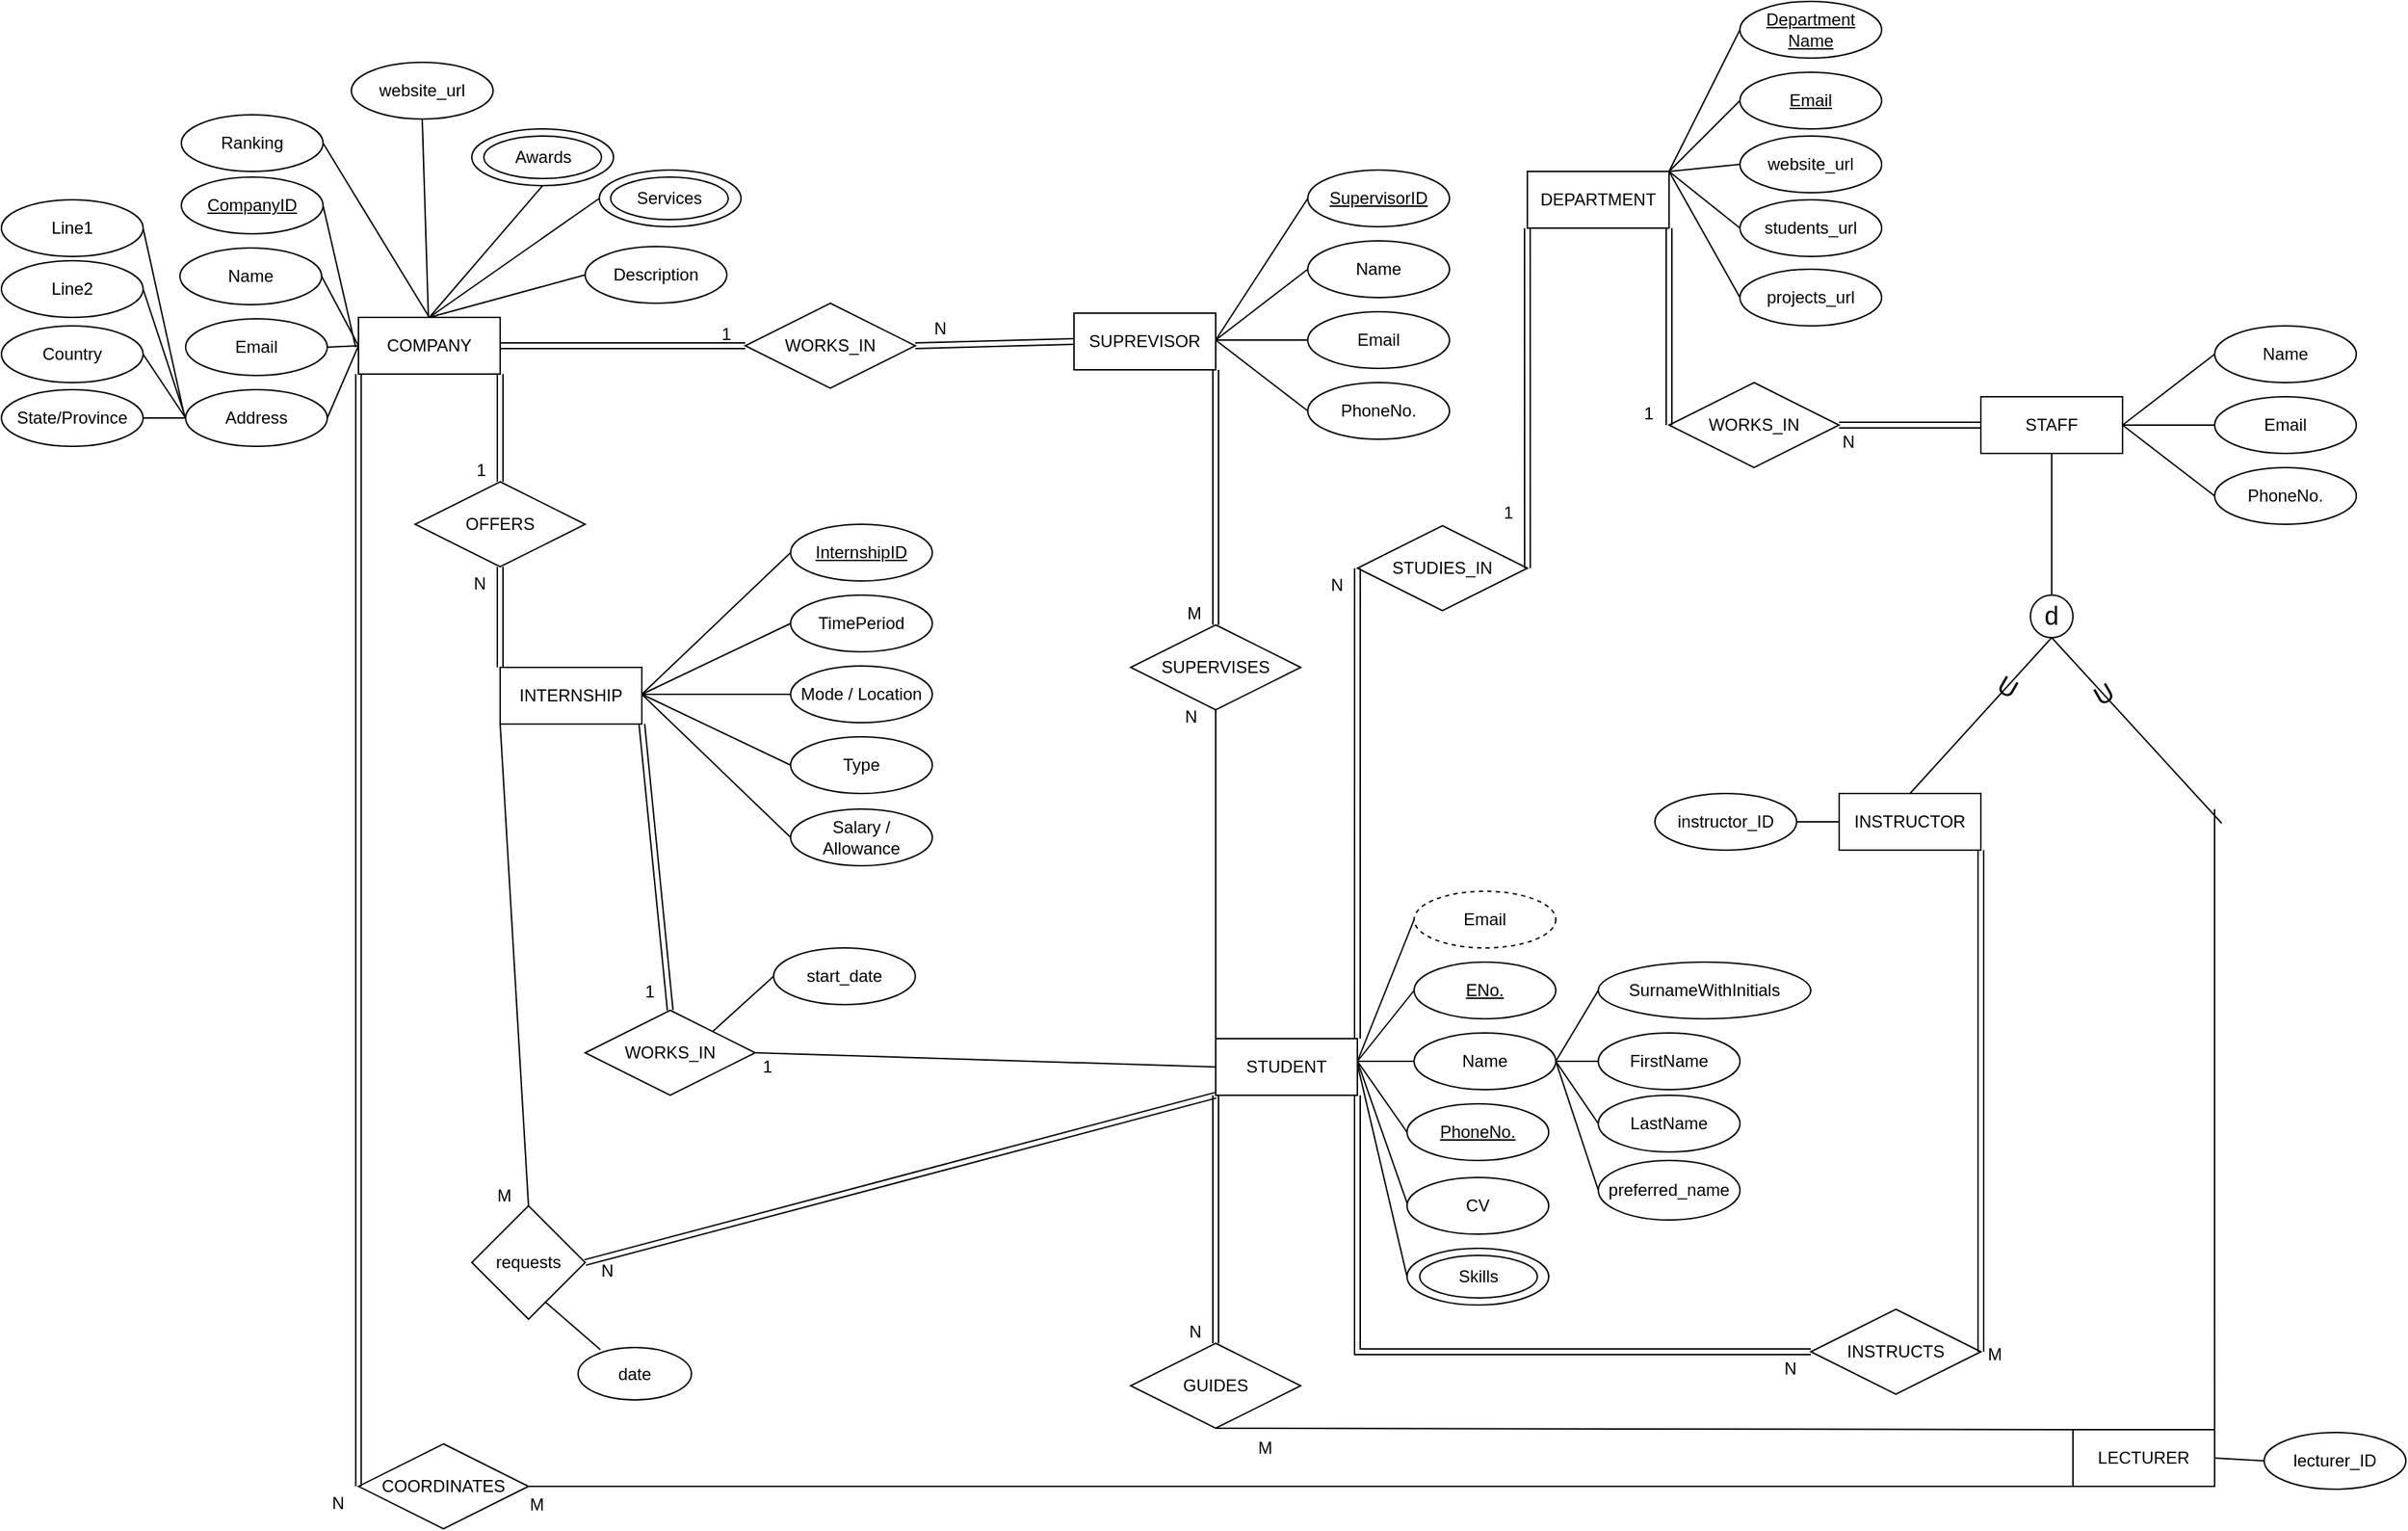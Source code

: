 <mxfile version="16.5.3" type="device"><diagram id="amjzP3HNuLZpH-jODJ5Z" name="Page-1"><mxGraphModel dx="2128" dy="2739" grid="1" gridSize="10" guides="1" tooltips="1" connect="1" arrows="1" fold="1" page="1" pageScale="1" pageWidth="850" pageHeight="1100" math="0" shadow="0"><root><mxCell id="0"/><mxCell id="1" parent="0"/><mxCell id="pXCcRpqdPzr5vICQYkG3-47" value="INSTRUCTOR" style="whiteSpace=wrap;html=1;align=center;" parent="1" vertex="1"><mxGeometry x="1020.04" y="-1331" width="100" height="40" as="geometry"/></mxCell><mxCell id="pXCcRpqdPzr5vICQYkG3-48" value="SUPREVISOR" style="whiteSpace=wrap;html=1;align=center;" parent="1" vertex="1"><mxGeometry x="480" y="-1670" width="100" height="40" as="geometry"/></mxCell><mxCell id="pXCcRpqdPzr5vICQYkG3-49" value="COMPANY" style="whiteSpace=wrap;html=1;align=center;" parent="1" vertex="1"><mxGeometry x="-25" y="-1667" width="100" height="40" as="geometry"/></mxCell><mxCell id="pXCcRpqdPzr5vICQYkG3-50" value="STUDENT" style="whiteSpace=wrap;html=1;align=center;" parent="1" vertex="1"><mxGeometry x="580" y="-1158" width="100" height="40" as="geometry"/></mxCell><mxCell id="pXCcRpqdPzr5vICQYkG3-51" value="DEPARTMENT" style="whiteSpace=wrap;html=1;align=center;" parent="1" vertex="1"><mxGeometry x="799.96" y="-1770" width="100" height="40" as="geometry"/></mxCell><mxCell id="pXCcRpqdPzr5vICQYkG3-52" value="LECTURER" style="whiteSpace=wrap;html=1;align=center;" parent="1" vertex="1"><mxGeometry x="1185.04" y="-882" width="100" height="40" as="geometry"/></mxCell><mxCell id="pXCcRpqdPzr5vICQYkG3-53" value="STAFF" style="whiteSpace=wrap;html=1;align=center;" parent="1" vertex="1"><mxGeometry x="1120.04" y="-1611" width="100" height="40" as="geometry"/></mxCell><mxCell id="pXCcRpqdPzr5vICQYkG3-54" value="INTERNSHIP" style="whiteSpace=wrap;html=1;align=center;" parent="1" vertex="1"><mxGeometry x="75" y="-1420" width="100" height="40" as="geometry"/></mxCell><mxCell id="pXCcRpqdPzr5vICQYkG3-75" value="OFFERS" style="shape=rhombus;perimeter=rhombusPerimeter;whiteSpace=wrap;html=1;align=center;" parent="1" vertex="1"><mxGeometry x="15" y="-1551" width="120" height="60" as="geometry"/></mxCell><mxCell id="pXCcRpqdPzr5vICQYkG3-85" value="" style="shape=link;html=1;rounded=0;exitX=1;exitY=1;exitDx=0;exitDy=0;entryX=0.5;entryY=0;entryDx=0;entryDy=0;" parent="1" source="pXCcRpqdPzr5vICQYkG3-49" target="pXCcRpqdPzr5vICQYkG3-75" edge="1"><mxGeometry relative="1" as="geometry"><mxPoint x="15" y="-1630" as="sourcePoint"/><mxPoint x="145" y="-1640" as="targetPoint"/></mxGeometry></mxCell><mxCell id="pXCcRpqdPzr5vICQYkG3-86" value="1" style="resizable=0;html=1;align=right;verticalAlign=bottom;" parent="pXCcRpqdPzr5vICQYkG3-85" connectable="0" vertex="1"><mxGeometry x="1" relative="1" as="geometry"><mxPoint x="-10" as="offset"/></mxGeometry></mxCell><mxCell id="pXCcRpqdPzr5vICQYkG3-87" value="" style="shape=link;html=1;rounded=0;entryX=0.5;entryY=1;entryDx=0;entryDy=0;exitX=0;exitY=0;exitDx=0;exitDy=0;" parent="1" source="pXCcRpqdPzr5vICQYkG3-54" target="pXCcRpqdPzr5vICQYkG3-75" edge="1"><mxGeometry relative="1" as="geometry"><mxPoint x="25" y="-1490" as="sourcePoint"/><mxPoint x="185" y="-1490" as="targetPoint"/></mxGeometry></mxCell><mxCell id="pXCcRpqdPzr5vICQYkG3-88" value="N" style="resizable=0;html=1;align=right;verticalAlign=bottom;" parent="pXCcRpqdPzr5vICQYkG3-87" connectable="0" vertex="1"><mxGeometry x="1" relative="1" as="geometry"><mxPoint x="-10" y="20" as="offset"/></mxGeometry></mxCell><mxCell id="pXCcRpqdPzr5vICQYkG3-89" value="WORKS_IN" style="shape=rhombus;perimeter=rhombusPerimeter;whiteSpace=wrap;html=1;align=center;" parent="1" vertex="1"><mxGeometry x="248" y="-1677" width="120" height="60" as="geometry"/></mxCell><mxCell id="pXCcRpqdPzr5vICQYkG3-90" value="" style="shape=link;html=1;rounded=0;exitX=1;exitY=0.5;exitDx=0;exitDy=0;entryX=0;entryY=0.5;entryDx=0;entryDy=0;" parent="1" source="pXCcRpqdPzr5vICQYkG3-49" target="pXCcRpqdPzr5vICQYkG3-89" edge="1"><mxGeometry relative="1" as="geometry"><mxPoint x="170" y="-1727" as="sourcePoint"/><mxPoint x="260" y="-1647" as="targetPoint"/></mxGeometry></mxCell><mxCell id="pXCcRpqdPzr5vICQYkG3-91" value="1" style="resizable=0;html=1;align=right;verticalAlign=bottom;" parent="pXCcRpqdPzr5vICQYkG3-90" connectable="0" vertex="1"><mxGeometry x="1" relative="1" as="geometry"><mxPoint x="-10" as="offset"/></mxGeometry></mxCell><mxCell id="pXCcRpqdPzr5vICQYkG3-93" value="" style="shape=link;html=1;rounded=0;exitX=0;exitY=0.5;exitDx=0;exitDy=0;entryX=1;entryY=0.5;entryDx=0;entryDy=0;" parent="1" source="pXCcRpqdPzr5vICQYkG3-48" target="pXCcRpqdPzr5vICQYkG3-89" edge="1"><mxGeometry relative="1" as="geometry"><mxPoint x="330" y="-1470" as="sourcePoint"/><mxPoint x="450" y="-1700" as="targetPoint"/></mxGeometry></mxCell><mxCell id="pXCcRpqdPzr5vICQYkG3-94" value="N" style="resizable=0;html=1;align=right;verticalAlign=bottom;" parent="pXCcRpqdPzr5vICQYkG3-93" connectable="0" vertex="1"><mxGeometry x="1" relative="1" as="geometry"><mxPoint x="22" y="-3" as="offset"/></mxGeometry></mxCell><mxCell id="pXCcRpqdPzr5vICQYkG3-95" value="WORKS_IN" style="shape=rhombus;perimeter=rhombusPerimeter;whiteSpace=wrap;html=1;align=center;" parent="1" vertex="1"><mxGeometry x="135" y="-1178" width="120" height="60" as="geometry"/></mxCell><mxCell id="pXCcRpqdPzr5vICQYkG3-98" value="" style="shape=link;html=1;rounded=0;exitX=0.5;exitY=0;exitDx=0;exitDy=0;entryX=1;entryY=1;entryDx=0;entryDy=0;" parent="1" source="pXCcRpqdPzr5vICQYkG3-95" target="pXCcRpqdPzr5vICQYkG3-54" edge="1"><mxGeometry relative="1" as="geometry"><mxPoint x="195" y="-1610" as="sourcePoint"/><mxPoint x="95" y="-1610" as="targetPoint"/></mxGeometry></mxCell><mxCell id="pXCcRpqdPzr5vICQYkG3-99" value="1" style="resizable=0;html=1;align=right;verticalAlign=bottom;" parent="pXCcRpqdPzr5vICQYkG3-98" connectable="0" vertex="1"><mxGeometry x="1" relative="1" as="geometry"><mxPoint x="10" y="198" as="offset"/></mxGeometry></mxCell><mxCell id="pXCcRpqdPzr5vICQYkG3-100" value="SUPERVISES" style="shape=rhombus;perimeter=rhombusPerimeter;whiteSpace=wrap;html=1;align=center;" parent="1" vertex="1"><mxGeometry x="520" y="-1450" width="120" height="60" as="geometry"/></mxCell><mxCell id="pXCcRpqdPzr5vICQYkG3-103" value="" style="shape=link;html=1;rounded=0;entryX=0.5;entryY=0;entryDx=0;entryDy=0;exitX=1;exitY=1;exitDx=0;exitDy=0;" parent="1" source="pXCcRpqdPzr5vICQYkG3-48" target="pXCcRpqdPzr5vICQYkG3-100" edge="1"><mxGeometry relative="1" as="geometry"><mxPoint x="590" y="-1330" as="sourcePoint"/><mxPoint x="590" y="-1380" as="targetPoint"/></mxGeometry></mxCell><mxCell id="pXCcRpqdPzr5vICQYkG3-104" value="M" style="resizable=0;html=1;align=right;verticalAlign=bottom;" parent="pXCcRpqdPzr5vICQYkG3-103" connectable="0" vertex="1"><mxGeometry x="1" relative="1" as="geometry"><mxPoint x="-10" as="offset"/></mxGeometry></mxCell><mxCell id="pXCcRpqdPzr5vICQYkG3-105" value="STUDIES_IN" style="shape=rhombus;perimeter=rhombusPerimeter;whiteSpace=wrap;html=1;align=center;" parent="1" vertex="1"><mxGeometry x="680.04" y="-1520" width="120" height="60" as="geometry"/></mxCell><mxCell id="pXCcRpqdPzr5vICQYkG3-106" value="" style="shape=link;html=1;rounded=0;exitX=0;exitY=1;exitDx=0;exitDy=0;entryX=1;entryY=0.5;entryDx=0;entryDy=0;" parent="1" source="pXCcRpqdPzr5vICQYkG3-51" target="pXCcRpqdPzr5vICQYkG3-105" edge="1"><mxGeometry relative="1" as="geometry"><mxPoint x="249.96" y="-1760" as="sourcePoint"/><mxPoint x="800" y="-1530" as="targetPoint"/></mxGeometry></mxCell><mxCell id="pXCcRpqdPzr5vICQYkG3-107" value="1" style="resizable=0;html=1;align=right;verticalAlign=bottom;" parent="pXCcRpqdPzr5vICQYkG3-106" connectable="0" vertex="1"><mxGeometry x="1" relative="1" as="geometry"><mxPoint x="-10" y="-30" as="offset"/></mxGeometry></mxCell><mxCell id="pXCcRpqdPzr5vICQYkG3-108" value="" style="shape=link;html=1;rounded=0;entryX=0;entryY=0.5;entryDx=0;entryDy=0;exitX=1;exitY=0;exitDx=0;exitDy=0;" parent="1" source="pXCcRpqdPzr5vICQYkG3-50" target="pXCcRpqdPzr5vICQYkG3-105" edge="1"><mxGeometry relative="1" as="geometry"><mxPoint x="300" y="-1410" as="sourcePoint"/><mxPoint x="300" y="-1530" as="targetPoint"/></mxGeometry></mxCell><mxCell id="pXCcRpqdPzr5vICQYkG3-109" value="N" style="resizable=0;html=1;align=right;verticalAlign=bottom;" parent="pXCcRpqdPzr5vICQYkG3-108" connectable="0" vertex="1"><mxGeometry x="1" relative="1" as="geometry"><mxPoint x="-10" y="20" as="offset"/></mxGeometry></mxCell><mxCell id="pXCcRpqdPzr5vICQYkG3-110" value="WORKS_IN" style="shape=rhombus;perimeter=rhombusPerimeter;whiteSpace=wrap;html=1;align=center;" parent="1" vertex="1"><mxGeometry x="899.96" y="-1621" width="120" height="60" as="geometry"/></mxCell><mxCell id="pXCcRpqdPzr5vICQYkG3-111" value="" style="shape=link;html=1;rounded=0;exitX=1;exitY=1;exitDx=0;exitDy=0;entryX=0;entryY=0.5;entryDx=0;entryDy=0;" parent="1" source="pXCcRpqdPzr5vICQYkG3-51" target="pXCcRpqdPzr5vICQYkG3-110" edge="1"><mxGeometry relative="1" as="geometry"><mxPoint x="1179.96" y="-1700" as="sourcePoint"/><mxPoint x="579.96" y="-1670" as="targetPoint"/></mxGeometry></mxCell><mxCell id="pXCcRpqdPzr5vICQYkG3-112" value="1" style="resizable=0;html=1;align=right;verticalAlign=bottom;" parent="pXCcRpqdPzr5vICQYkG3-111" connectable="0" vertex="1"><mxGeometry x="1" relative="1" as="geometry"><mxPoint x="-10" as="offset"/></mxGeometry></mxCell><mxCell id="pXCcRpqdPzr5vICQYkG3-113" value="" style="shape=link;html=1;rounded=0;entryX=1;entryY=0.5;entryDx=0;entryDy=0;exitX=0;exitY=0.5;exitDx=0;exitDy=0;" parent="1" source="pXCcRpqdPzr5vICQYkG3-53" target="pXCcRpqdPzr5vICQYkG3-110" edge="1"><mxGeometry relative="1" as="geometry"><mxPoint x="959.96" y="-1420" as="sourcePoint"/><mxPoint x="579.96" y="-1610" as="targetPoint"/></mxGeometry></mxCell><mxCell id="pXCcRpqdPzr5vICQYkG3-114" value="N" style="resizable=0;html=1;align=right;verticalAlign=bottom;" parent="pXCcRpqdPzr5vICQYkG3-113" connectable="0" vertex="1"><mxGeometry x="1" relative="1" as="geometry"><mxPoint x="11" y="20" as="offset"/></mxGeometry></mxCell><mxCell id="pXCcRpqdPzr5vICQYkG3-115" value="&lt;font style=&quot;font-size: 18px&quot;&gt;d&lt;/font&gt;" style="ellipse;whiteSpace=wrap;html=1;aspect=fixed;" parent="1" vertex="1"><mxGeometry x="1155.04" y="-1471" width="30" height="30" as="geometry"/></mxCell><mxCell id="pXCcRpqdPzr5vICQYkG3-116" value="" style="endArrow=none;html=1;rounded=0;fontSize=18;edgeStyle=orthogonalEdgeStyle;exitX=1;exitY=0.05;exitDx=0;exitDy=0;exitPerimeter=0;" parent="1" source="pXCcRpqdPzr5vICQYkG3-52" edge="1"><mxGeometry width="50" height="50" relative="1" as="geometry"><mxPoint x="1285.04" y="-888" as="sourcePoint"/><mxPoint x="1285" y="-1320" as="targetPoint"/><Array as="points"><mxPoint x="1285" y="-980"/><mxPoint x="1285" y="-980"/></Array></mxGeometry></mxCell><mxCell id="s4EsBTHyYF3DcHNr2bHi-1" value="&lt;font style=&quot;font-size: 18px&quot;&gt;U&lt;/font&gt;" style="text;html=1;strokeColor=none;fillColor=none;align=center;verticalAlign=middle;whiteSpace=wrap;rounded=0;rotation=30;" parent="1" vertex="1"><mxGeometry x="1109" y="-1421" width="60" height="30" as="geometry"/></mxCell><mxCell id="s4EsBTHyYF3DcHNr2bHi-5" value="INSTRUCTS" style="shape=rhombus;perimeter=rhombusPerimeter;whiteSpace=wrap;html=1;align=center;" parent="1" vertex="1"><mxGeometry x="1000.04" y="-967" width="120" height="60" as="geometry"/></mxCell><mxCell id="s4EsBTHyYF3DcHNr2bHi-6" value="" style="shape=link;html=1;rounded=0;entryX=0;entryY=0.5;entryDx=0;entryDy=0;exitX=1;exitY=1;exitDx=0;exitDy=0;edgeStyle=orthogonalEdgeStyle;" parent="1" source="pXCcRpqdPzr5vICQYkG3-50" target="s4EsBTHyYF3DcHNr2bHi-5" edge="1"><mxGeometry relative="1" as="geometry"><mxPoint x="780" y="-1048" as="sourcePoint"/><mxPoint x="650" y="-1298" as="targetPoint"/></mxGeometry></mxCell><mxCell id="s4EsBTHyYF3DcHNr2bHi-7" value="N" style="resizable=0;html=1;align=right;verticalAlign=bottom;" parent="s4EsBTHyYF3DcHNr2bHi-6" connectable="0" vertex="1"><mxGeometry x="1" relative="1" as="geometry"><mxPoint x="-10" y="20" as="offset"/></mxGeometry></mxCell><mxCell id="s4EsBTHyYF3DcHNr2bHi-8" value="" style="shape=link;html=1;rounded=0;entryX=1;entryY=0.5;entryDx=0;entryDy=0;exitX=1;exitY=1;exitDx=0;exitDy=0;" parent="1" source="pXCcRpqdPzr5vICQYkG3-47" target="s4EsBTHyYF3DcHNr2bHi-5" edge="1"><mxGeometry relative="1" as="geometry"><mxPoint x="1177" y="-1231" as="sourcePoint"/><mxPoint x="1127" y="-1151" as="targetPoint"/></mxGeometry></mxCell><mxCell id="s4EsBTHyYF3DcHNr2bHi-9" value="M" style="resizable=0;html=1;align=right;verticalAlign=bottom;" parent="s4EsBTHyYF3DcHNr2bHi-8" connectable="0" vertex="1"><mxGeometry x="1" relative="1" as="geometry"><mxPoint x="15" y="10" as="offset"/></mxGeometry></mxCell><mxCell id="s4EsBTHyYF3DcHNr2bHi-10" value="GUIDES" style="shape=rhombus;perimeter=rhombusPerimeter;whiteSpace=wrap;html=1;align=center;" parent="1" vertex="1"><mxGeometry x="520" y="-943" width="120" height="60" as="geometry"/></mxCell><mxCell id="s4EsBTHyYF3DcHNr2bHi-11" value="" style="shape=link;html=1;rounded=0;entryX=0.5;entryY=0;entryDx=0;entryDy=0;exitX=0;exitY=1;exitDx=0;exitDy=0;" parent="1" source="pXCcRpqdPzr5vICQYkG3-50" target="s4EsBTHyYF3DcHNr2bHi-10" edge="1"><mxGeometry relative="1" as="geometry"><mxPoint x="530" y="-1147" as="sourcePoint"/><mxPoint x="500" y="-1327" as="targetPoint"/></mxGeometry></mxCell><mxCell id="s4EsBTHyYF3DcHNr2bHi-12" value="N" style="resizable=0;html=1;align=right;verticalAlign=bottom;" parent="s4EsBTHyYF3DcHNr2bHi-11" connectable="0" vertex="1"><mxGeometry x="1" relative="1" as="geometry"><mxPoint x="-10" as="offset"/></mxGeometry></mxCell><mxCell id="s4EsBTHyYF3DcHNr2bHi-15" value="COORDINATES" style="shape=rhombus;perimeter=rhombusPerimeter;whiteSpace=wrap;html=1;align=center;" parent="1" vertex="1"><mxGeometry x="-25.0" y="-872" width="120" height="60" as="geometry"/></mxCell><mxCell id="s4EsBTHyYF3DcHNr2bHi-16" value="" style="shape=link;html=1;rounded=0;entryX=0;entryY=0.5;entryDx=0;entryDy=0;exitX=0;exitY=1;exitDx=0;exitDy=0;width=3.793;" parent="1" source="pXCcRpqdPzr5vICQYkG3-49" target="s4EsBTHyYF3DcHNr2bHi-15" edge="1"><mxGeometry relative="1" as="geometry"><mxPoint x="15" y="-1130" as="sourcePoint"/><mxPoint x="-15" y="-1310" as="targetPoint"/></mxGeometry></mxCell><mxCell id="s4EsBTHyYF3DcHNr2bHi-17" value="N" style="resizable=0;html=1;align=right;verticalAlign=bottom;" parent="s4EsBTHyYF3DcHNr2bHi-16" connectable="0" vertex="1"><mxGeometry x="1" relative="1" as="geometry"><mxPoint x="-10" y="20" as="offset"/></mxGeometry></mxCell><mxCell id="s4EsBTHyYF3DcHNr2bHi-20" value="" style="endArrow=none;html=1;rounded=0;fontSize=18;entryX=0;entryY=1;entryDx=0;entryDy=0;exitX=1;exitY=0.5;exitDx=0;exitDy=0;" parent="1" source="s4EsBTHyYF3DcHNr2bHi-15" target="pXCcRpqdPzr5vICQYkG3-52" edge="1"><mxGeometry width="50" height="50" relative="1" as="geometry"><mxPoint x="480" y="-847" as="sourcePoint"/><mxPoint x="530" y="-897" as="targetPoint"/></mxGeometry></mxCell><mxCell id="s4EsBTHyYF3DcHNr2bHi-21" value="N" style="resizable=0;html=1;align=right;verticalAlign=bottom;" parent="1" connectable="0" vertex="1"><mxGeometry x="25" y="-967" as="geometry"><mxPoint x="130" y="-19" as="offset"/></mxGeometry></mxCell><mxCell id="s4EsBTHyYF3DcHNr2bHi-22" value="" style="endArrow=none;html=1;rounded=0;fontSize=18;entryX=0;entryY=0;entryDx=0;entryDy=0;exitX=0.5;exitY=1;exitDx=0;exitDy=0;" parent="1" source="s4EsBTHyYF3DcHNr2bHi-10" target="pXCcRpqdPzr5vICQYkG3-52" edge="1"><mxGeometry width="50" height="50" relative="1" as="geometry"><mxPoint x="350" y="-877" as="sourcePoint"/><mxPoint x="949.96" y="-877" as="targetPoint"/></mxGeometry></mxCell><mxCell id="s4EsBTHyYF3DcHNr2bHi-23" value="M" style="resizable=0;html=1;align=right;verticalAlign=bottom;" parent="1" connectable="0" vertex="1"><mxGeometry x="490" y="-842" as="geometry"><mxPoint x="130" y="-19" as="offset"/></mxGeometry></mxCell><mxCell id="s4EsBTHyYF3DcHNr2bHi-24" value="" style="endArrow=none;html=1;rounded=0;fontSize=18;entryX=0.5;entryY=1;entryDx=0;entryDy=0;exitX=0.5;exitY=0;exitDx=0;exitDy=0;" parent="1" source="pXCcRpqdPzr5vICQYkG3-115" target="pXCcRpqdPzr5vICQYkG3-53" edge="1"><mxGeometry width="50" height="50" relative="1" as="geometry"><mxPoint x="495.04" y="-1160" as="sourcePoint"/><mxPoint x="775" y="-1160" as="targetPoint"/></mxGeometry></mxCell><mxCell id="N8H7bRiZC3kbDnqA4UHB-1" value="Department Name" style="ellipse;whiteSpace=wrap;html=1;align=center;fontStyle=4;" parent="1" vertex="1"><mxGeometry x="950" y="-1890" width="100" height="40" as="geometry"/></mxCell><mxCell id="N8H7bRiZC3kbDnqA4UHB-2" value="Email" style="ellipse;whiteSpace=wrap;html=1;align=center;fontStyle=4;" parent="1" vertex="1"><mxGeometry x="950.0" y="-1840" width="100" height="40" as="geometry"/></mxCell><mxCell id="N8H7bRiZC3kbDnqA4UHB-5" value="students_url" style="ellipse;whiteSpace=wrap;html=1;align=center;" parent="1" vertex="1"><mxGeometry x="950.04" y="-1750" width="100" height="40" as="geometry"/></mxCell><mxCell id="N8H7bRiZC3kbDnqA4UHB-8" value="" style="endArrow=none;html=1;rounded=0;entryX=0;entryY=0.5;entryDx=0;entryDy=0;exitX=1;exitY=0;exitDx=0;exitDy=0;" parent="1" source="pXCcRpqdPzr5vICQYkG3-51" target="N8H7bRiZC3kbDnqA4UHB-5" edge="1"><mxGeometry width="50" height="50" relative="1" as="geometry"><mxPoint x="1083.96" y="-1687" as="sourcePoint"/><mxPoint x="1034.96" y="-1770" as="targetPoint"/></mxGeometry></mxCell><mxCell id="N8H7bRiZC3kbDnqA4UHB-10" value="" style="endArrow=none;html=1;rounded=0;entryX=0;entryY=0.5;entryDx=0;entryDy=0;exitX=1;exitY=0.5;exitDx=0;exitDy=0;" parent="1" target="N8H7bRiZC3kbDnqA4UHB-1" edge="1"><mxGeometry width="50" height="50" relative="1" as="geometry"><mxPoint x="899.96" y="-1770" as="sourcePoint"/><mxPoint x="874.96" y="-1640" as="targetPoint"/></mxGeometry></mxCell><mxCell id="N8H7bRiZC3kbDnqA4UHB-11" value="" style="endArrow=none;html=1;rounded=0;entryX=0;entryY=0.5;entryDx=0;entryDy=0;exitX=1;exitY=0.5;exitDx=0;exitDy=0;" parent="1" target="N8H7bRiZC3kbDnqA4UHB-2" edge="1"><mxGeometry width="50" height="50" relative="1" as="geometry"><mxPoint x="899.96" y="-1770" as="sourcePoint"/><mxPoint x="884.96" y="-1630" as="targetPoint"/></mxGeometry></mxCell><mxCell id="N8H7bRiZC3kbDnqA4UHB-17" value="TimePeriod" style="ellipse;whiteSpace=wrap;html=1;align=center;" parent="1" vertex="1"><mxGeometry x="280" y="-1471" width="100" height="40" as="geometry"/></mxCell><mxCell id="N8H7bRiZC3kbDnqA4UHB-18" value="Mode / Location" style="ellipse;whiteSpace=wrap;html=1;align=center;" parent="1" vertex="1"><mxGeometry x="280" y="-1421" width="100" height="40" as="geometry"/></mxCell><mxCell id="N8H7bRiZC3kbDnqA4UHB-20" value="InternshipID" style="ellipse;whiteSpace=wrap;html=1;align=center;fontStyle=4;" parent="1" vertex="1"><mxGeometry x="280" y="-1521" width="100" height="40" as="geometry"/></mxCell><mxCell id="N8H7bRiZC3kbDnqA4UHB-21" value="Type" style="ellipse;whiteSpace=wrap;html=1;align=center;" parent="1" vertex="1"><mxGeometry x="280" y="-1371" width="100" height="40" as="geometry"/></mxCell><mxCell id="N8H7bRiZC3kbDnqA4UHB-22" value="Salary / Allowance" style="ellipse;whiteSpace=wrap;html=1;align=center;" parent="1" vertex="1"><mxGeometry x="280" y="-1320" width="100" height="40" as="geometry"/></mxCell><mxCell id="N8H7bRiZC3kbDnqA4UHB-23" value="" style="endArrow=none;html=1;rounded=0;entryX=0;entryY=0.5;entryDx=0;entryDy=0;exitX=1;exitY=0.5;exitDx=0;exitDy=0;" parent="1" target="N8H7bRiZC3kbDnqA4UHB-20" edge="1"><mxGeometry relative="1" as="geometry"><mxPoint x="175" y="-1401" as="sourcePoint"/><mxPoint x="100" y="-1341" as="targetPoint"/></mxGeometry></mxCell><mxCell id="N8H7bRiZC3kbDnqA4UHB-24" value="" style="endArrow=none;html=1;rounded=0;entryX=1;entryY=0.5;entryDx=0;entryDy=0;exitX=0;exitY=0.5;exitDx=0;exitDy=0;" parent="1" source="N8H7bRiZC3kbDnqA4UHB-18" edge="1"><mxGeometry relative="1" as="geometry"><mxPoint x="60" y="-1111" as="sourcePoint"/><mxPoint x="175" y="-1401" as="targetPoint"/></mxGeometry></mxCell><mxCell id="N8H7bRiZC3kbDnqA4UHB-25" value="" style="endArrow=none;html=1;rounded=0;entryX=0;entryY=0.5;entryDx=0;entryDy=0;exitX=1;exitY=0.5;exitDx=0;exitDy=0;" parent="1" target="N8H7bRiZC3kbDnqA4UHB-17" edge="1"><mxGeometry relative="1" as="geometry"><mxPoint x="175" y="-1401" as="sourcePoint"/><mxPoint x="300" y="-1521" as="targetPoint"/></mxGeometry></mxCell><mxCell id="N8H7bRiZC3kbDnqA4UHB-29" value="" style="endArrow=none;html=1;rounded=0;entryX=1;entryY=0.5;entryDx=0;entryDy=0;exitX=0;exitY=0.5;exitDx=0;exitDy=0;" parent="1" source="N8H7bRiZC3kbDnqA4UHB-21" edge="1"><mxGeometry relative="1" as="geometry"><mxPoint x="250" y="-1011" as="sourcePoint"/><mxPoint x="175" y="-1401" as="targetPoint"/></mxGeometry></mxCell><mxCell id="N8H7bRiZC3kbDnqA4UHB-30" value="" style="endArrow=none;html=1;rounded=0;exitX=0;exitY=0.5;exitDx=0;exitDy=0;entryX=1;entryY=0.5;entryDx=0;entryDy=0;" parent="1" source="N8H7bRiZC3kbDnqA4UHB-22" edge="1"><mxGeometry relative="1" as="geometry"><mxPoint x="300" y="-1101" as="sourcePoint"/><mxPoint x="175" y="-1401" as="targetPoint"/></mxGeometry></mxCell><mxCell id="N8H7bRiZC3kbDnqA4UHB-54" value="Name" style="ellipse;whiteSpace=wrap;html=1;align=center;" parent="1" vertex="1"><mxGeometry x="720.04" y="-1162" width="100" height="40" as="geometry"/></mxCell><mxCell id="N8H7bRiZC3kbDnqA4UHB-55" value="ENo." style="ellipse;whiteSpace=wrap;html=1;align=center;fontStyle=4;" parent="1" vertex="1"><mxGeometry x="720.04" y="-1212" width="100" height="40" as="geometry"/></mxCell><mxCell id="N8H7bRiZC3kbDnqA4UHB-56" value="SurnameWithInitials" style="ellipse;whiteSpace=wrap;html=1;align=center;" parent="1" vertex="1"><mxGeometry x="850.0" y="-1212" width="150" height="40" as="geometry"/></mxCell><mxCell id="N8H7bRiZC3kbDnqA4UHB-57" value="FirstName" style="ellipse;whiteSpace=wrap;html=1;align=center;" parent="1" vertex="1"><mxGeometry x="850.04" y="-1162" width="100" height="40" as="geometry"/></mxCell><mxCell id="N8H7bRiZC3kbDnqA4UHB-58" value="LastName" style="ellipse;whiteSpace=wrap;html=1;align=center;" parent="1" vertex="1"><mxGeometry x="850.04" y="-1118" width="100" height="40" as="geometry"/></mxCell><mxCell id="N8H7bRiZC3kbDnqA4UHB-59" value="" style="endArrow=none;html=1;rounded=0;exitX=1;exitY=0.5;exitDx=0;exitDy=0;entryX=0;entryY=0.5;entryDx=0;entryDy=0;" parent="1" source="N8H7bRiZC3kbDnqA4UHB-54" target="N8H7bRiZC3kbDnqA4UHB-56" edge="1"><mxGeometry width="50" height="50" relative="1" as="geometry"><mxPoint x="840.04" y="-1162" as="sourcePoint"/><mxPoint x="890.04" y="-1212" as="targetPoint"/></mxGeometry></mxCell><mxCell id="N8H7bRiZC3kbDnqA4UHB-60" value="" style="endArrow=none;html=1;rounded=0;entryX=1;entryY=0.5;entryDx=0;entryDy=0;exitX=0;exitY=0.5;exitDx=0;exitDy=0;" parent="1" source="N8H7bRiZC3kbDnqA4UHB-55" edge="1"><mxGeometry width="50" height="50" relative="1" as="geometry"><mxPoint x="600.04" y="-962" as="sourcePoint"/><mxPoint x="680.04" y="-1142" as="targetPoint"/></mxGeometry></mxCell><mxCell id="N8H7bRiZC3kbDnqA4UHB-61" value="" style="endArrow=none;html=1;rounded=0;entryX=1;entryY=0.5;entryDx=0;entryDy=0;exitX=0;exitY=0.5;exitDx=0;exitDy=0;" parent="1" source="N8H7bRiZC3kbDnqA4UHB-54" edge="1"><mxGeometry width="50" height="50" relative="1" as="geometry"><mxPoint x="610.04" y="-952" as="sourcePoint"/><mxPoint x="680.04" y="-1142" as="targetPoint"/></mxGeometry></mxCell><mxCell id="N8H7bRiZC3kbDnqA4UHB-62" value="" style="endArrow=none;html=1;rounded=0;entryX=1;entryY=0.5;entryDx=0;entryDy=0;exitX=0;exitY=0.5;exitDx=0;exitDy=0;" parent="1" source="N8H7bRiZC3kbDnqA4UHB-58" target="N8H7bRiZC3kbDnqA4UHB-54" edge="1"><mxGeometry width="50" height="50" relative="1" as="geometry"><mxPoint x="780.04" y="-1012" as="sourcePoint"/><mxPoint x="830.04" y="-1062" as="targetPoint"/></mxGeometry></mxCell><mxCell id="N8H7bRiZC3kbDnqA4UHB-63" value="" style="endArrow=none;html=1;rounded=0;exitX=0;exitY=0.5;exitDx=0;exitDy=0;" parent="1" source="N8H7bRiZC3kbDnqA4UHB-57" edge="1"><mxGeometry width="50" height="50" relative="1" as="geometry"><mxPoint x="770.04" y="-992" as="sourcePoint"/><mxPoint x="820.04" y="-1142" as="targetPoint"/></mxGeometry></mxCell><mxCell id="N8H7bRiZC3kbDnqA4UHB-64" value="Email" style="ellipse;whiteSpace=wrap;html=1;align=center;dashed=1;" parent="1" vertex="1"><mxGeometry x="720.04" y="-1262" width="100" height="40" as="geometry"/></mxCell><mxCell id="N8H7bRiZC3kbDnqA4UHB-65" value="" style="endArrow=none;html=1;rounded=0;entryX=1;entryY=0.5;entryDx=0;entryDy=0;exitX=0;exitY=0.5;exitDx=0;exitDy=0;" parent="1" edge="1"><mxGeometry width="50" height="50" relative="1" as="geometry"><mxPoint x="715.04" y="-1042" as="sourcePoint"/><mxPoint x="680.04" y="-1142" as="targetPoint"/></mxGeometry></mxCell><mxCell id="N8H7bRiZC3kbDnqA4UHB-66" value="" style="endArrow=none;html=1;rounded=0;entryX=1;entryY=0.5;entryDx=0;entryDy=0;exitX=0;exitY=0.5;exitDx=0;exitDy=0;" parent="1" source="N8H7bRiZC3kbDnqA4UHB-68" edge="1"><mxGeometry width="50" height="50" relative="1" as="geometry"><mxPoint x="760.04" y="-1152" as="sourcePoint"/><mxPoint x="680.04" y="-1142" as="targetPoint"/></mxGeometry></mxCell><mxCell id="N8H7bRiZC3kbDnqA4UHB-67" value="" style="endArrow=none;html=1;rounded=0;entryX=1;entryY=0.5;entryDx=0;entryDy=0;exitX=0;exitY=0.5;exitDx=0;exitDy=0;" parent="1" source="N8H7bRiZC3kbDnqA4UHB-64" edge="1"><mxGeometry width="50" height="50" relative="1" as="geometry"><mxPoint x="770.04" y="-1142" as="sourcePoint"/><mxPoint x="680.04" y="-1142" as="targetPoint"/></mxGeometry></mxCell><mxCell id="N8H7bRiZC3kbDnqA4UHB-68" value="PhoneNo." style="ellipse;whiteSpace=wrap;html=1;align=center;fontStyle=4;" parent="1" vertex="1"><mxGeometry x="715.04" y="-1112" width="100" height="40" as="geometry"/></mxCell><mxCell id="N8H7bRiZC3kbDnqA4UHB-70" value="CV" style="ellipse;whiteSpace=wrap;html=1;align=center;" parent="1" vertex="1"><mxGeometry x="715.04" y="-1060" width="100" height="40" as="geometry"/></mxCell><mxCell id="N8H7bRiZC3kbDnqA4UHB-71" value="" style="ellipse;whiteSpace=wrap;html=1;align=center;" parent="1" vertex="1"><mxGeometry x="715.04" y="-1010" width="100" height="40" as="geometry"/></mxCell><mxCell id="N8H7bRiZC3kbDnqA4UHB-77" value="" style="endArrow=none;html=1;rounded=0;exitX=1;exitY=0.5;exitDx=0;exitDy=0;entryX=0;entryY=0.5;entryDx=0;entryDy=0;" parent="1" source="N8H7bRiZC3kbDnqA4UHB-89" target="pXCcRpqdPzr5vICQYkG3-49" edge="1"><mxGeometry width="50" height="50" relative="1" as="geometry"><mxPoint x="-347" y="-1789" as="sourcePoint"/><mxPoint x="-27" y="-1799" as="targetPoint"/></mxGeometry></mxCell><mxCell id="N8H7bRiZC3kbDnqA4UHB-80" value="Ranking" style="ellipse;whiteSpace=wrap;html=1;align=center;" parent="1" vertex="1"><mxGeometry x="-150" y="-1810" width="100" height="40" as="geometry"/></mxCell><mxCell id="N8H7bRiZC3kbDnqA4UHB-81" value="" style="ellipse;whiteSpace=wrap;html=1;align=center;" parent="1" vertex="1"><mxGeometry x="55" y="-1800" width="100" height="40" as="geometry"/></mxCell><mxCell id="N8H7bRiZC3kbDnqA4UHB-82" value="" style="ellipse;whiteSpace=wrap;html=1;align=center;" parent="1" vertex="1"><mxGeometry x="145" y="-1771" width="100" height="40" as="geometry"/></mxCell><mxCell id="N8H7bRiZC3kbDnqA4UHB-83" value="" style="endArrow=none;html=1;rounded=0;entryX=0.5;entryY=0;entryDx=0;entryDy=0;exitX=0;exitY=0.5;exitDx=0;exitDy=0;" parent="1" source="N8H7bRiZC3kbDnqA4UHB-82" target="pXCcRpqdPzr5vICQYkG3-49" edge="1"><mxGeometry width="50" height="50" relative="1" as="geometry"><mxPoint x="140" y="-1750" as="sourcePoint"/><mxPoint x="-70.0" y="-1547" as="targetPoint"/></mxGeometry></mxCell><mxCell id="N8H7bRiZC3kbDnqA4UHB-84" value="" style="endArrow=none;html=1;rounded=0;entryX=0.5;entryY=0;entryDx=0;entryDy=0;exitX=0.5;exitY=1;exitDx=0;exitDy=0;" parent="1" source="N8H7bRiZC3kbDnqA4UHB-81" target="pXCcRpqdPzr5vICQYkG3-49" edge="1"><mxGeometry width="50" height="50" relative="1" as="geometry"><mxPoint x="119" y="-1394" as="sourcePoint"/><mxPoint x="-70.0" y="-1547" as="targetPoint"/></mxGeometry></mxCell><mxCell id="N8H7bRiZC3kbDnqA4UHB-85" value="" style="endArrow=none;html=1;rounded=0;entryX=0.5;entryY=0;entryDx=0;entryDy=0;exitX=1;exitY=0.5;exitDx=0;exitDy=0;" parent="1" source="N8H7bRiZC3kbDnqA4UHB-80" target="pXCcRpqdPzr5vICQYkG3-49" edge="1"><mxGeometry width="50" height="50" relative="1" as="geometry"><mxPoint x="129" y="-1384" as="sourcePoint"/><mxPoint x="-70.0" y="-1547" as="targetPoint"/></mxGeometry></mxCell><mxCell id="N8H7bRiZC3kbDnqA4UHB-86" value="Email" style="ellipse;whiteSpace=wrap;html=1;align=center;" parent="1" vertex="1"><mxGeometry x="-147" y="-1666" width="100" height="40" as="geometry"/></mxCell><mxCell id="N8H7bRiZC3kbDnqA4UHB-87" value="CompanyID" style="ellipse;whiteSpace=wrap;html=1;align=center;fontStyle=4;" parent="1" vertex="1"><mxGeometry x="-150" y="-1766" width="100" height="40" as="geometry"/></mxCell><mxCell id="N8H7bRiZC3kbDnqA4UHB-88" value="Name" style="ellipse;whiteSpace=wrap;html=1;align=center;" parent="1" vertex="1"><mxGeometry x="-151" y="-1716" width="100" height="40" as="geometry"/></mxCell><mxCell id="N8H7bRiZC3kbDnqA4UHB-89" value="Address" style="ellipse;whiteSpace=wrap;html=1;align=center;" parent="1" vertex="1"><mxGeometry x="-147" y="-1616" width="100" height="40" as="geometry"/></mxCell><mxCell id="N8H7bRiZC3kbDnqA4UHB-90" value="Country" style="ellipse;whiteSpace=wrap;html=1;align=center;" parent="1" vertex="1"><mxGeometry x="-277" y="-1661" width="100" height="40" as="geometry"/></mxCell><mxCell id="N8H7bRiZC3kbDnqA4UHB-91" value="State/Province" style="ellipse;whiteSpace=wrap;html=1;align=center;" parent="1" vertex="1"><mxGeometry x="-277" y="-1616" width="100" height="40" as="geometry"/></mxCell><mxCell id="N8H7bRiZC3kbDnqA4UHB-94" value="" style="endArrow=none;html=1;rounded=0;exitX=1;exitY=0.5;exitDx=0;exitDy=0;entryX=0;entryY=0.5;entryDx=0;entryDy=0;" parent="1" source="N8H7bRiZC3kbDnqA4UHB-91" target="N8H7bRiZC3kbDnqA4UHB-89" edge="1"><mxGeometry width="50" height="50" relative="1" as="geometry"><mxPoint x="-243" y="-1513" as="sourcePoint"/><mxPoint x="-317" y="-1566" as="targetPoint"/></mxGeometry></mxCell><mxCell id="N8H7bRiZC3kbDnqA4UHB-95" value="" style="endArrow=none;html=1;rounded=0;entryX=0;entryY=0.5;entryDx=0;entryDy=0;exitX=1;exitY=0.5;exitDx=0;exitDy=0;" parent="1" source="N8H7bRiZC3kbDnqA4UHB-86" target="pXCcRpqdPzr5vICQYkG3-49" edge="1"><mxGeometry width="50" height="50" relative="1" as="geometry"><mxPoint x="-47" y="-1799" as="sourcePoint"/><mxPoint x="-27" y="-1799" as="targetPoint"/></mxGeometry></mxCell><mxCell id="N8H7bRiZC3kbDnqA4UHB-96" value="" style="endArrow=none;html=1;rounded=0;entryX=0;entryY=0.5;entryDx=0;entryDy=0;exitX=1;exitY=0.5;exitDx=0;exitDy=0;" parent="1" source="N8H7bRiZC3kbDnqA4UHB-88" target="pXCcRpqdPzr5vICQYkG3-49" edge="1"><mxGeometry width="50" height="50" relative="1" as="geometry"><mxPoint x="-7" y="-1919" as="sourcePoint"/><mxPoint x="-27" y="-1799" as="targetPoint"/></mxGeometry></mxCell><mxCell id="N8H7bRiZC3kbDnqA4UHB-97" value="" style="endArrow=none;html=1;rounded=0;entryX=1;entryY=0.5;entryDx=0;entryDy=0;exitX=1;exitY=0.5;exitDx=0;exitDy=0;" parent="1" source="N8H7bRiZC3kbDnqA4UHB-87" edge="1"><mxGeometry width="50" height="50" relative="1" as="geometry"><mxPoint x="3" y="-1756" as="sourcePoint"/><mxPoint x="-27" y="-1646" as="targetPoint"/></mxGeometry></mxCell><mxCell id="N8H7bRiZC3kbDnqA4UHB-98" value="" style="endArrow=none;html=1;rounded=0;exitX=1;exitY=0.5;exitDx=0;exitDy=0;entryX=0;entryY=0.5;entryDx=0;entryDy=0;" parent="1" source="N8H7bRiZC3kbDnqA4UHB-90" target="N8H7bRiZC3kbDnqA4UHB-89" edge="1"><mxGeometry width="50" height="50" relative="1" as="geometry"><mxPoint x="-132.0" y="-1406" as="sourcePoint"/><mxPoint x="-172" y="-1566" as="targetPoint"/></mxGeometry></mxCell><mxCell id="N8H7bRiZC3kbDnqA4UHB-100" value="Name" style="ellipse;whiteSpace=wrap;html=1;align=center;" parent="1" vertex="1"><mxGeometry x="645" y="-1721" width="100" height="40" as="geometry"/></mxCell><mxCell id="N8H7bRiZC3kbDnqA4UHB-101" value="Email" style="ellipse;whiteSpace=wrap;html=1;align=center;" parent="1" vertex="1"><mxGeometry x="645" y="-1671" width="100" height="40" as="geometry"/></mxCell><mxCell id="N8H7bRiZC3kbDnqA4UHB-102" value="PhoneNo." style="ellipse;whiteSpace=wrap;html=1;align=center;" parent="1" vertex="1"><mxGeometry x="645" y="-1621" width="100" height="40" as="geometry"/></mxCell><mxCell id="N8H7bRiZC3kbDnqA4UHB-103" value="" style="endArrow=none;html=1;rounded=0;entryX=1;entryY=0.5;entryDx=0;entryDy=0;exitX=0;exitY=0.5;exitDx=0;exitDy=0;" parent="1" source="N8H7bRiZC3kbDnqA4UHB-102" edge="1"><mxGeometry width="50" height="50" relative="1" as="geometry"><mxPoint x="644" y="-1708" as="sourcePoint"/><mxPoint x="580" y="-1651" as="targetPoint"/></mxGeometry></mxCell><mxCell id="N8H7bRiZC3kbDnqA4UHB-104" value="" style="endArrow=none;html=1;rounded=0;entryX=1;entryY=0.5;entryDx=0;entryDy=0;exitX=0;exitY=0.5;exitDx=0;exitDy=0;" parent="1" source="N8H7bRiZC3kbDnqA4UHB-101" edge="1"><mxGeometry width="50" height="50" relative="1" as="geometry"><mxPoint x="654" y="-1698" as="sourcePoint"/><mxPoint x="580" y="-1651" as="targetPoint"/></mxGeometry></mxCell><mxCell id="N8H7bRiZC3kbDnqA4UHB-105" value="" style="endArrow=none;html=1;rounded=0;exitX=0;exitY=0.5;exitDx=0;exitDy=0;entryX=1;entryY=0.5;entryDx=0;entryDy=0;" parent="1" source="N8H7bRiZC3kbDnqA4UHB-100" edge="1"><mxGeometry width="50" height="50" relative="1" as="geometry"><mxPoint x="664" y="-1688" as="sourcePoint"/><mxPoint x="580" y="-1651" as="targetPoint"/></mxGeometry></mxCell><mxCell id="N8H7bRiZC3kbDnqA4UHB-106" value="SupervisorID" style="ellipse;whiteSpace=wrap;html=1;align=center;fontStyle=4;" parent="1" vertex="1"><mxGeometry x="645" y="-1771" width="100" height="40" as="geometry"/></mxCell><mxCell id="N8H7bRiZC3kbDnqA4UHB-108" value="" style="endArrow=none;html=1;rounded=0;entryX=1;entryY=0.5;entryDx=0;entryDy=0;exitX=0;exitY=0.5;exitDx=0;exitDy=0;" parent="1" source="N8H7bRiZC3kbDnqA4UHB-106" edge="1"><mxGeometry width="50" height="50" relative="1" as="geometry"><mxPoint x="665" y="-1741" as="sourcePoint"/><mxPoint x="580" y="-1651" as="targetPoint"/></mxGeometry></mxCell><mxCell id="N8H7bRiZC3kbDnqA4UHB-110" value="Name" style="ellipse;whiteSpace=wrap;html=1;align=center;" parent="1" vertex="1"><mxGeometry x="1285.04" y="-1661" width="100" height="40" as="geometry"/></mxCell><mxCell id="N8H7bRiZC3kbDnqA4UHB-111" value="Email" style="ellipse;whiteSpace=wrap;html=1;align=center;" parent="1" vertex="1"><mxGeometry x="1285.04" y="-1611" width="100" height="40" as="geometry"/></mxCell><mxCell id="N8H7bRiZC3kbDnqA4UHB-112" value="PhoneNo." style="ellipse;whiteSpace=wrap;html=1;align=center;" parent="1" vertex="1"><mxGeometry x="1285.04" y="-1561" width="100" height="40" as="geometry"/></mxCell><mxCell id="N8H7bRiZC3kbDnqA4UHB-113" value="" style="endArrow=none;html=1;rounded=0;entryX=1;entryY=0.5;entryDx=0;entryDy=0;exitX=0;exitY=0.5;exitDx=0;exitDy=0;" parent="1" source="N8H7bRiZC3kbDnqA4UHB-112" edge="1"><mxGeometry width="50" height="50" relative="1" as="geometry"><mxPoint x="1284.04" y="-1648" as="sourcePoint"/><mxPoint x="1220.04" y="-1591" as="targetPoint"/></mxGeometry></mxCell><mxCell id="N8H7bRiZC3kbDnqA4UHB-114" value="" style="endArrow=none;html=1;rounded=0;entryX=1;entryY=0.5;entryDx=0;entryDy=0;exitX=0;exitY=0.5;exitDx=0;exitDy=0;" parent="1" source="N8H7bRiZC3kbDnqA4UHB-111" edge="1"><mxGeometry width="50" height="50" relative="1" as="geometry"><mxPoint x="1294.04" y="-1638" as="sourcePoint"/><mxPoint x="1220.04" y="-1591" as="targetPoint"/></mxGeometry></mxCell><mxCell id="N8H7bRiZC3kbDnqA4UHB-115" value="" style="endArrow=none;html=1;rounded=0;exitX=0;exitY=0.5;exitDx=0;exitDy=0;entryX=1;entryY=0.5;entryDx=0;entryDy=0;" parent="1" source="N8H7bRiZC3kbDnqA4UHB-110" edge="1"><mxGeometry width="50" height="50" relative="1" as="geometry"><mxPoint x="1304.04" y="-1628" as="sourcePoint"/><mxPoint x="1220.04" y="-1591" as="targetPoint"/></mxGeometry></mxCell><mxCell id="N8H7bRiZC3kbDnqA4UHB-116" value="instructor_ID" style="ellipse;whiteSpace=wrap;html=1;align=center;" parent="1" vertex="1"><mxGeometry x="890" y="-1331" width="100" height="40" as="geometry"/></mxCell><mxCell id="N8H7bRiZC3kbDnqA4UHB-117" value="lecturer_ID" style="ellipse;whiteSpace=wrap;html=1;align=center;" parent="1" vertex="1"><mxGeometry x="1320" y="-880" width="100" height="40" as="geometry"/></mxCell><mxCell id="N8H7bRiZC3kbDnqA4UHB-122" value="" style="endArrow=none;html=1;rounded=0;fontSize=18;entryX=0.5;entryY=0;entryDx=0;entryDy=0;exitX=0.5;exitY=1;exitDx=0;exitDy=0;" parent="1" source="pXCcRpqdPzr5vICQYkG3-115" target="pXCcRpqdPzr5vICQYkG3-47" edge="1"><mxGeometry width="50" height="50" relative="1" as="geometry"><mxPoint x="1170" y="-1350" as="sourcePoint"/><mxPoint x="1180.04" y="-1561" as="targetPoint"/></mxGeometry></mxCell><mxCell id="N8H7bRiZC3kbDnqA4UHB-123" value="" style="endArrow=none;html=1;rounded=0;fontSize=18;exitX=0.5;exitY=1;exitDx=0;exitDy=0;" parent="1" source="pXCcRpqdPzr5vICQYkG3-115" edge="1"><mxGeometry width="50" height="50" relative="1" as="geometry"><mxPoint x="1180.04" y="-1461" as="sourcePoint"/><mxPoint x="1290" y="-1310" as="targetPoint"/></mxGeometry></mxCell><mxCell id="N8H7bRiZC3kbDnqA4UHB-124" value="" style="endArrow=none;html=1;rounded=0;fontSize=18;entryX=1;entryY=0.5;entryDx=0;entryDy=0;exitX=0;exitY=0.5;exitDx=0;exitDy=0;" parent="1" source="pXCcRpqdPzr5vICQYkG3-47" target="N8H7bRiZC3kbDnqA4UHB-116" edge="1"><mxGeometry width="50" height="50" relative="1" as="geometry"><mxPoint x="1190.04" y="-1451" as="sourcePoint"/><mxPoint x="1190.04" y="-1551" as="targetPoint"/></mxGeometry></mxCell><mxCell id="N8H7bRiZC3kbDnqA4UHB-125" value="" style="endArrow=none;html=1;rounded=0;fontSize=18;exitX=1;exitY=0.5;exitDx=0;exitDy=0;entryX=0;entryY=0.5;entryDx=0;entryDy=0;" parent="1" source="pXCcRpqdPzr5vICQYkG3-52" target="N8H7bRiZC3kbDnqA4UHB-117" edge="1"><mxGeometry width="50" height="50" relative="1" as="geometry"><mxPoint x="1200.04" y="-1441" as="sourcePoint"/><mxPoint x="1360" y="-878.571" as="targetPoint"/></mxGeometry></mxCell><mxCell id="N8H7bRiZC3kbDnqA4UHB-126" value="&lt;font style=&quot;font-size: 18px&quot;&gt;U&lt;/font&gt;" style="text;html=1;strokeColor=none;fillColor=none;align=center;verticalAlign=middle;whiteSpace=wrap;rounded=0;rotation=-30;" parent="1" vertex="1"><mxGeometry x="1177" y="-1416" width="60" height="30" as="geometry"/></mxCell><mxCell id="ol2NMH0NQXhpkU0594k2-1" value="requests" style="rhombus;whiteSpace=wrap;html=1;" parent="1" vertex="1"><mxGeometry x="55" y="-1040" width="80" height="80" as="geometry"/></mxCell><mxCell id="ol2NMH0NQXhpkU0594k2-8" value="" style="endArrow=none;html=1;rounded=0;shape=link;exitX=1;exitY=0.5;exitDx=0;exitDy=0;entryX=0;entryY=1;entryDx=0;entryDy=0;" parent="1" source="ol2NMH0NQXhpkU0594k2-1" target="pXCcRpqdPzr5vICQYkG3-50" edge="1"><mxGeometry width="50" height="50" relative="1" as="geometry"><mxPoint x="260" y="-960" as="sourcePoint"/><mxPoint x="550" y="-1060" as="targetPoint"/></mxGeometry></mxCell><mxCell id="ol2NMH0NQXhpkU0594k2-16" value="date" style="ellipse;whiteSpace=wrap;html=1;" parent="1" vertex="1"><mxGeometry x="130" y="-940" width="80" height="37" as="geometry"/></mxCell><mxCell id="ol2NMH0NQXhpkU0594k2-18" value="" style="endArrow=none;html=1;rounded=0;exitX=0.645;exitY=0.846;exitDx=0;exitDy=0;exitPerimeter=0;entryX=0.196;entryY=0.04;entryDx=0;entryDy=0;entryPerimeter=0;" parent="1" source="ol2NMH0NQXhpkU0594k2-1" target="ol2NMH0NQXhpkU0594k2-16" edge="1"><mxGeometry width="50" height="50" relative="1" as="geometry"><mxPoint x="180" y="-952" as="sourcePoint"/><mxPoint x="230" y="-1002" as="targetPoint"/></mxGeometry></mxCell><mxCell id="ol2NMH0NQXhpkU0594k2-21" value="" style="endArrow=none;html=1;rounded=0;exitX=1;exitY=0.5;exitDx=0;exitDy=0;entryX=-0.016;entryY=0.377;entryDx=0;entryDy=0;entryPerimeter=0;" parent="1" source="ol2NMH0NQXhpkU0594k2-22" target="N8H7bRiZC3kbDnqA4UHB-89" edge="1"><mxGeometry width="50" height="50" relative="1" as="geometry"><mxPoint x="-177" y="-1720" as="sourcePoint"/><mxPoint x="-147" y="-1640" as="targetPoint"/></mxGeometry></mxCell><mxCell id="ol2NMH0NQXhpkU0594k2-22" value="Line1" style="ellipse;whiteSpace=wrap;html=1;align=center;" parent="1" vertex="1"><mxGeometry x="-277" y="-1750" width="100" height="40" as="geometry"/></mxCell><mxCell id="ol2NMH0NQXhpkU0594k2-23" value="Line2" style="ellipse;whiteSpace=wrap;html=1;align=center;" parent="1" vertex="1"><mxGeometry x="-277" y="-1707" width="100" height="40" as="geometry"/></mxCell><mxCell id="ol2NMH0NQXhpkU0594k2-24" value="" style="endArrow=none;html=1;rounded=0;exitX=1;exitY=0.5;exitDx=0;exitDy=0;entryX=0;entryY=0.5;entryDx=0;entryDy=0;" parent="1" source="ol2NMH0NQXhpkU0594k2-23" target="N8H7bRiZC3kbDnqA4UHB-89" edge="1"><mxGeometry width="50" height="50" relative="1" as="geometry"><mxPoint x="-170" y="-1695" as="sourcePoint"/><mxPoint x="-140" y="-1605" as="targetPoint"/></mxGeometry></mxCell><mxCell id="ol2NMH0NQXhpkU0594k2-25" value="Description" style="ellipse;whiteSpace=wrap;html=1;align=center;" parent="1" vertex="1"><mxGeometry x="135" y="-1717" width="100" height="40" as="geometry"/></mxCell><mxCell id="ol2NMH0NQXhpkU0594k2-27" value="" style="endArrow=none;html=1;rounded=0;entryX=0.5;entryY=0;entryDx=0;entryDy=0;exitX=0;exitY=0.5;exitDx=0;exitDy=0;" parent="1" source="ol2NMH0NQXhpkU0594k2-25" target="pXCcRpqdPzr5vICQYkG3-49" edge="1"><mxGeometry width="50" height="50" relative="1" as="geometry"><mxPoint x="155" y="-1741" as="sourcePoint"/><mxPoint x="35" y="-1657" as="targetPoint"/></mxGeometry></mxCell><mxCell id="ol2NMH0NQXhpkU0594k2-28" value="website_url" style="ellipse;whiteSpace=wrap;html=1;align=center;" parent="1" vertex="1"><mxGeometry x="-30" y="-1847" width="100" height="40" as="geometry"/></mxCell><mxCell id="ol2NMH0NQXhpkU0594k2-29" value="" style="endArrow=none;html=1;rounded=0;exitX=0.5;exitY=1;exitDx=0;exitDy=0;" parent="1" source="ol2NMH0NQXhpkU0594k2-28" target="pXCcRpqdPzr5vICQYkG3-49" edge="1"><mxGeometry width="50" height="50" relative="1" as="geometry"><mxPoint x="115" y="-1750" as="sourcePoint"/><mxPoint x="30" y="-1670" as="targetPoint"/></mxGeometry></mxCell><mxCell id="ol2NMH0NQXhpkU0594k2-30" value="" style="endArrow=none;html=1;rounded=0;exitX=1;exitY=0.5;exitDx=0;exitDy=0;entryX=0;entryY=0.5;entryDx=0;entryDy=0;" parent="1" source="pXCcRpqdPzr5vICQYkG3-95" target="pXCcRpqdPzr5vICQYkG3-50" edge="1"><mxGeometry width="50" height="50" relative="1" as="geometry"><mxPoint x="450" y="-1150" as="sourcePoint"/><mxPoint x="500" y="-1200" as="targetPoint"/></mxGeometry></mxCell><mxCell id="ol2NMH0NQXhpkU0594k2-31" value="" style="endArrow=none;html=1;rounded=0;exitX=0;exitY=0.5;exitDx=0;exitDy=0;" parent="1" source="N8H7bRiZC3kbDnqA4UHB-71" edge="1"><mxGeometry width="50" height="50" relative="1" as="geometry"><mxPoint x="730.04" y="-1232" as="sourcePoint"/><mxPoint x="680" y="-1140" as="targetPoint"/></mxGeometry></mxCell><mxCell id="ol2NMH0NQXhpkU0594k2-32" value="preferred_name" style="ellipse;whiteSpace=wrap;html=1;align=center;" parent="1" vertex="1"><mxGeometry x="850.04" y="-1072" width="100" height="42" as="geometry"/></mxCell><mxCell id="ol2NMH0NQXhpkU0594k2-33" value="" style="endArrow=none;html=1;rounded=0;entryX=1;entryY=0.5;entryDx=0;entryDy=0;exitX=0;exitY=0.5;exitDx=0;exitDy=0;" parent="1" source="ol2NMH0NQXhpkU0594k2-32" target="N8H7bRiZC3kbDnqA4UHB-54" edge="1"><mxGeometry width="50" height="50" relative="1" as="geometry"><mxPoint x="860.04" y="-1092" as="sourcePoint"/><mxPoint x="830.04" y="-1132" as="targetPoint"/></mxGeometry></mxCell><mxCell id="ol2NMH0NQXhpkU0594k2-34" value="" style="endArrow=none;html=1;rounded=0;exitX=0.5;exitY=1;exitDx=0;exitDy=0;" parent="1" source="pXCcRpqdPzr5vICQYkG3-100" edge="1"><mxGeometry width="50" height="50" relative="1" as="geometry"><mxPoint x="730.04" y="-1232" as="sourcePoint"/><mxPoint x="580" y="-1150" as="targetPoint"/></mxGeometry></mxCell><mxCell id="ol2NMH0NQXhpkU0594k2-35" value="" style="endArrow=none;html=1;rounded=0;exitX=0.5;exitY=0;exitDx=0;exitDy=0;entryX=0;entryY=1;entryDx=0;entryDy=0;" parent="1" source="ol2NMH0NQXhpkU0594k2-1" target="pXCcRpqdPzr5vICQYkG3-54" edge="1"><mxGeometry width="50" height="50" relative="1" as="geometry"><mxPoint x="265" y="-1138" as="sourcePoint"/><mxPoint x="580" y="-1120" as="targetPoint"/></mxGeometry></mxCell><mxCell id="ol2NMH0NQXhpkU0594k2-36" value="start_date" style="ellipse;whiteSpace=wrap;html=1;align=center;" parent="1" vertex="1"><mxGeometry x="268" y="-1222" width="100" height="40" as="geometry"/></mxCell><mxCell id="ol2NMH0NQXhpkU0594k2-37" value="" style="endArrow=none;html=1;rounded=0;exitX=0;exitY=0.5;exitDx=0;exitDy=0;entryX=1;entryY=0;entryDx=0;entryDy=0;" parent="1" source="ol2NMH0NQXhpkU0594k2-36" target="pXCcRpqdPzr5vICQYkG3-95" edge="1"><mxGeometry relative="1" as="geometry"><mxPoint x="290.0" y="-1290" as="sourcePoint"/><mxPoint x="185" y="-1391" as="targetPoint"/></mxGeometry></mxCell><mxCell id="Zo3ThPn7TU30pwxNijw1-6" value="&lt;span&gt;Skills&lt;/span&gt;" style="ellipse;whiteSpace=wrap;html=1;" parent="1" vertex="1"><mxGeometry x="724.04" y="-1005" width="82.96" height="30" as="geometry"/></mxCell><mxCell id="Zo3ThPn7TU30pwxNijw1-8" value="&lt;span&gt;Awards&lt;/span&gt;" style="ellipse;whiteSpace=wrap;html=1;" parent="1" vertex="1"><mxGeometry x="63.52" y="-1795" width="82.96" height="30" as="geometry"/></mxCell><mxCell id="Zo3ThPn7TU30pwxNijw1-9" value="&lt;span&gt;Services&lt;/span&gt;" style="ellipse;whiteSpace=wrap;html=1;" parent="1" vertex="1"><mxGeometry x="153.04" y="-1766" width="82.96" height="30" as="geometry"/></mxCell><mxCell id="Zo3ThPn7TU30pwxNijw1-10" value="N" style="resizable=0;html=1;align=right;verticalAlign=bottom;" parent="1" connectable="0" vertex="1"><mxGeometry x="580" y="-1440" as="geometry"><mxPoint x="-13" y="63" as="offset"/></mxGeometry></mxCell><mxCell id="Zo3ThPn7TU30pwxNijw1-11" value="M" style="resizable=0;html=1;align=right;verticalAlign=bottom;" parent="1" connectable="0" vertex="1"><mxGeometry x="-47" y="-1020" as="geometry"><mxPoint x="130" y="-19" as="offset"/></mxGeometry></mxCell><mxCell id="Zo3ThPn7TU30pwxNijw1-13" value="1" style="resizable=0;html=1;align=right;verticalAlign=bottom;" parent="1" connectable="0" vertex="1"><mxGeometry x="267.999" y="-1129.012" as="geometry"/></mxCell><mxCell id="Zo3ThPn7TU30pwxNijw1-14" value="M" style="resizable=0;html=1;align=right;verticalAlign=bottom;" parent="1" connectable="0" vertex="1"><mxGeometry x="219.999" y="-1075.002" as="geometry"><mxPoint x="-113" y="255" as="offset"/></mxGeometry></mxCell><mxCell id="eAXJqxaPKbPk6zrma2O0-4" value="projects_url" style="ellipse;whiteSpace=wrap;html=1;align=center;" parent="1" vertex="1"><mxGeometry x="950" y="-1701" width="100" height="40" as="geometry"/></mxCell><mxCell id="eAXJqxaPKbPk6zrma2O0-5" value="website_url" style="ellipse;whiteSpace=wrap;html=1;align=center;" parent="1" vertex="1"><mxGeometry x="950.04" y="-1795" width="100" height="40" as="geometry"/></mxCell><mxCell id="eAXJqxaPKbPk6zrma2O0-7" value="" style="endArrow=none;html=1;rounded=0;entryX=0;entryY=0.5;entryDx=0;entryDy=0;" parent="1" target="eAXJqxaPKbPk6zrma2O0-5" edge="1"><mxGeometry width="50" height="50" relative="1" as="geometry"><mxPoint x="900" y="-1770" as="sourcePoint"/><mxPoint x="960" y="-1810" as="targetPoint"/></mxGeometry></mxCell><mxCell id="eAXJqxaPKbPk6zrma2O0-8" value="" style="endArrow=none;html=1;rounded=0;entryX=0;entryY=0.5;entryDx=0;entryDy=0;" parent="1" target="eAXJqxaPKbPk6zrma2O0-4" edge="1"><mxGeometry width="50" height="50" relative="1" as="geometry"><mxPoint x="900" y="-1770" as="sourcePoint"/><mxPoint x="970" y="-1800" as="targetPoint"/></mxGeometry></mxCell></root></mxGraphModel></diagram></mxfile>